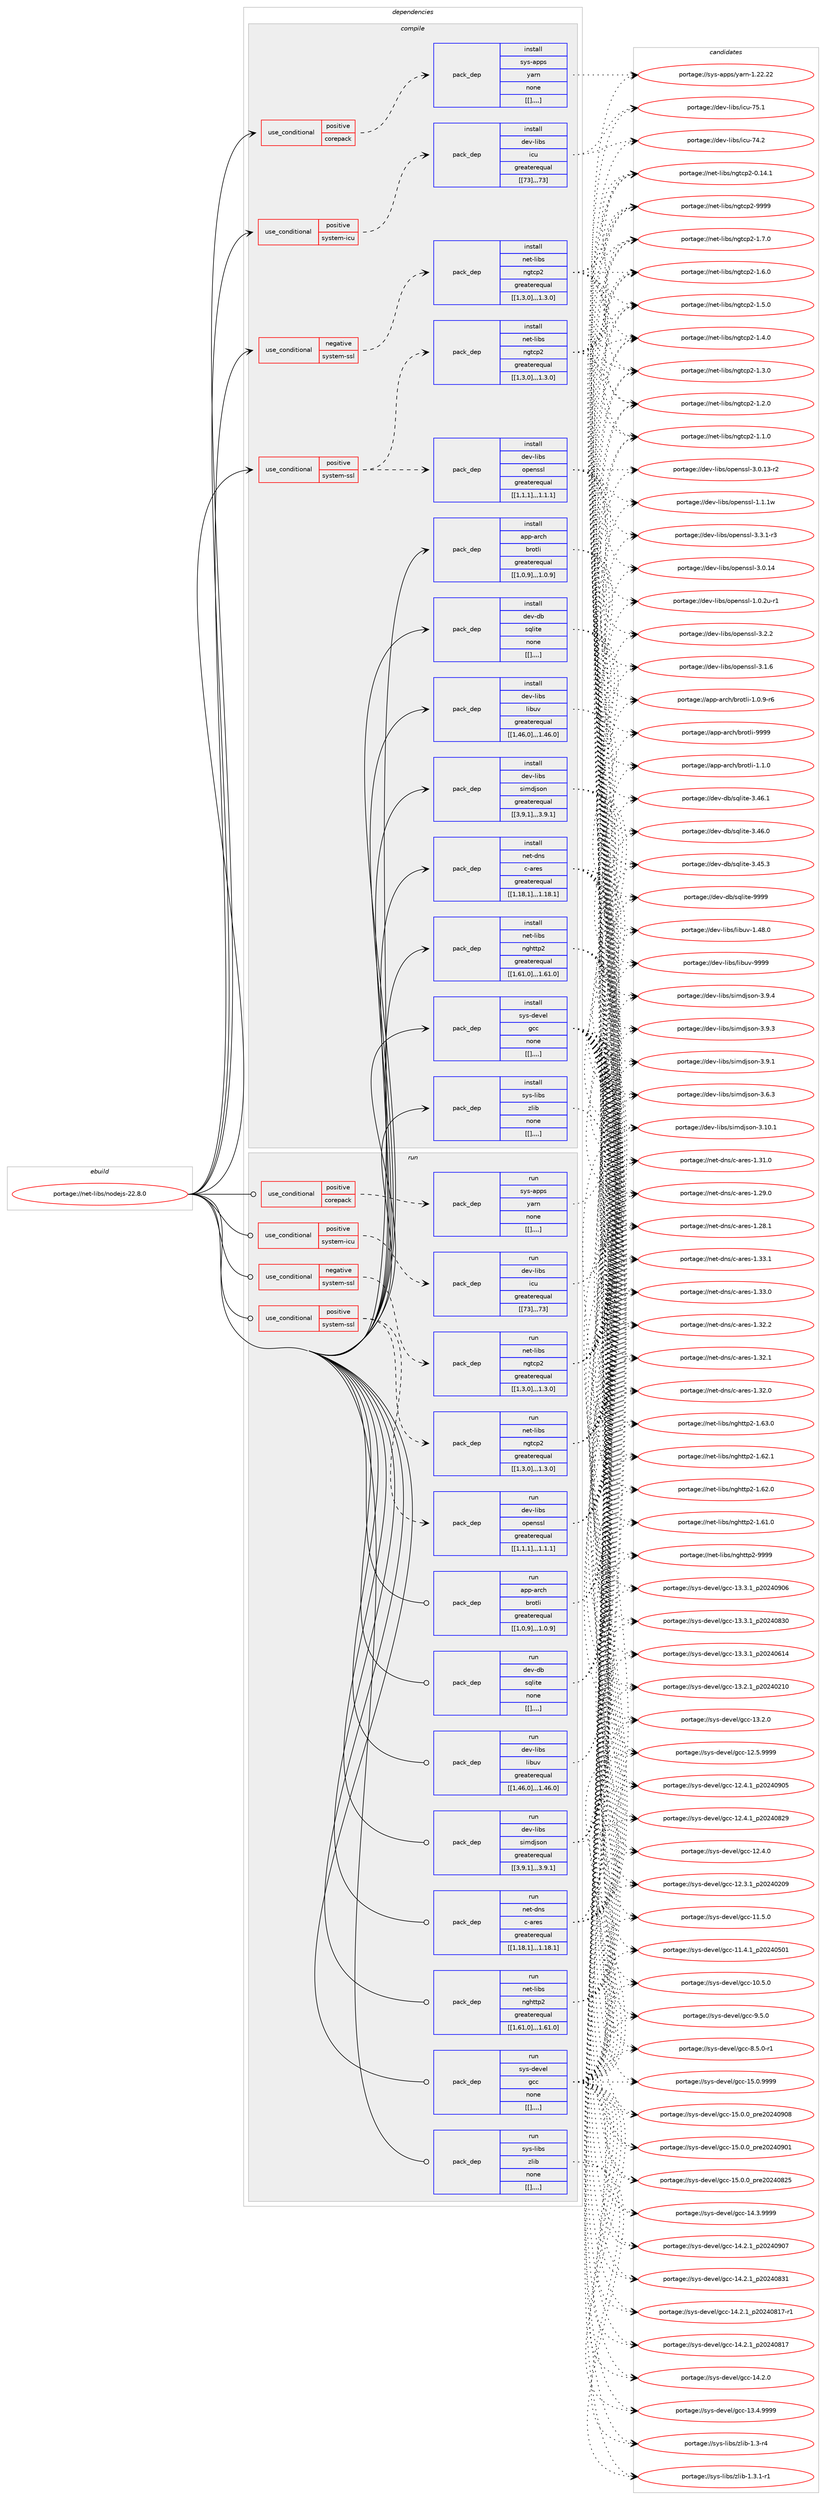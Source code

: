digraph prolog {

# *************
# Graph options
# *************

newrank=true;
concentrate=true;
compound=true;
graph [rankdir=LR,fontname=Helvetica,fontsize=10,ranksep=1.5];#, ranksep=2.5, nodesep=0.2];
edge  [arrowhead=vee];
node  [fontname=Helvetica,fontsize=10];

# **********
# The ebuild
# **********

subgraph cluster_leftcol {
color=gray;
label=<<i>ebuild</i>>;
id [label="portage://net-libs/nodejs-22.8.0", color=red, width=4, href="../net-libs/nodejs-22.8.0.svg"];
}

# ****************
# The dependencies
# ****************

subgraph cluster_midcol {
color=gray;
label=<<i>dependencies</i>>;
subgraph cluster_compile {
fillcolor="#eeeeee";
style=filled;
label=<<i>compile</i>>;
subgraph cond99153 {
dependency380150 [label=<<TABLE BORDER="0" CELLBORDER="1" CELLSPACING="0" CELLPADDING="4"><TR><TD ROWSPAN="3" CELLPADDING="10">use_conditional</TD></TR><TR><TD>negative</TD></TR><TR><TD>system-ssl</TD></TR></TABLE>>, shape=none, color=red];
subgraph pack278178 {
dependency380151 [label=<<TABLE BORDER="0" CELLBORDER="1" CELLSPACING="0" CELLPADDING="4" WIDTH="220"><TR><TD ROWSPAN="6" CELLPADDING="30">pack_dep</TD></TR><TR><TD WIDTH="110">install</TD></TR><TR><TD>net-libs</TD></TR><TR><TD>ngtcp2</TD></TR><TR><TD>greaterequal</TD></TR><TR><TD>[[1,3,0],,,1.3.0]</TD></TR></TABLE>>, shape=none, color=blue];
}
dependency380150:e -> dependency380151:w [weight=20,style="dashed",arrowhead="vee"];
}
id:e -> dependency380150:w [weight=20,style="solid",arrowhead="vee"];
subgraph cond99154 {
dependency380152 [label=<<TABLE BORDER="0" CELLBORDER="1" CELLSPACING="0" CELLPADDING="4"><TR><TD ROWSPAN="3" CELLPADDING="10">use_conditional</TD></TR><TR><TD>positive</TD></TR><TR><TD>corepack</TD></TR></TABLE>>, shape=none, color=red];
subgraph pack278179 {
dependency380153 [label=<<TABLE BORDER="0" CELLBORDER="1" CELLSPACING="0" CELLPADDING="4" WIDTH="220"><TR><TD ROWSPAN="6" CELLPADDING="30">pack_dep</TD></TR><TR><TD WIDTH="110">install</TD></TR><TR><TD>sys-apps</TD></TR><TR><TD>yarn</TD></TR><TR><TD>none</TD></TR><TR><TD>[[],,,,]</TD></TR></TABLE>>, shape=none, color=blue];
}
dependency380152:e -> dependency380153:w [weight=20,style="dashed",arrowhead="vee"];
}
id:e -> dependency380152:w [weight=20,style="solid",arrowhead="vee"];
subgraph cond99155 {
dependency380154 [label=<<TABLE BORDER="0" CELLBORDER="1" CELLSPACING="0" CELLPADDING="4"><TR><TD ROWSPAN="3" CELLPADDING="10">use_conditional</TD></TR><TR><TD>positive</TD></TR><TR><TD>system-icu</TD></TR></TABLE>>, shape=none, color=red];
subgraph pack278180 {
dependency380155 [label=<<TABLE BORDER="0" CELLBORDER="1" CELLSPACING="0" CELLPADDING="4" WIDTH="220"><TR><TD ROWSPAN="6" CELLPADDING="30">pack_dep</TD></TR><TR><TD WIDTH="110">install</TD></TR><TR><TD>dev-libs</TD></TR><TR><TD>icu</TD></TR><TR><TD>greaterequal</TD></TR><TR><TD>[[73],,,73]</TD></TR></TABLE>>, shape=none, color=blue];
}
dependency380154:e -> dependency380155:w [weight=20,style="dashed",arrowhead="vee"];
}
id:e -> dependency380154:w [weight=20,style="solid",arrowhead="vee"];
subgraph cond99156 {
dependency380156 [label=<<TABLE BORDER="0" CELLBORDER="1" CELLSPACING="0" CELLPADDING="4"><TR><TD ROWSPAN="3" CELLPADDING="10">use_conditional</TD></TR><TR><TD>positive</TD></TR><TR><TD>system-ssl</TD></TR></TABLE>>, shape=none, color=red];
subgraph pack278181 {
dependency380157 [label=<<TABLE BORDER="0" CELLBORDER="1" CELLSPACING="0" CELLPADDING="4" WIDTH="220"><TR><TD ROWSPAN="6" CELLPADDING="30">pack_dep</TD></TR><TR><TD WIDTH="110">install</TD></TR><TR><TD>net-libs</TD></TR><TR><TD>ngtcp2</TD></TR><TR><TD>greaterequal</TD></TR><TR><TD>[[1,3,0],,,1.3.0]</TD></TR></TABLE>>, shape=none, color=blue];
}
dependency380156:e -> dependency380157:w [weight=20,style="dashed",arrowhead="vee"];
subgraph pack278182 {
dependency380158 [label=<<TABLE BORDER="0" CELLBORDER="1" CELLSPACING="0" CELLPADDING="4" WIDTH="220"><TR><TD ROWSPAN="6" CELLPADDING="30">pack_dep</TD></TR><TR><TD WIDTH="110">install</TD></TR><TR><TD>dev-libs</TD></TR><TR><TD>openssl</TD></TR><TR><TD>greaterequal</TD></TR><TR><TD>[[1,1,1],,,1.1.1]</TD></TR></TABLE>>, shape=none, color=blue];
}
dependency380156:e -> dependency380158:w [weight=20,style="dashed",arrowhead="vee"];
}
id:e -> dependency380156:w [weight=20,style="solid",arrowhead="vee"];
subgraph pack278183 {
dependency380159 [label=<<TABLE BORDER="0" CELLBORDER="1" CELLSPACING="0" CELLPADDING="4" WIDTH="220"><TR><TD ROWSPAN="6" CELLPADDING="30">pack_dep</TD></TR><TR><TD WIDTH="110">install</TD></TR><TR><TD>app-arch</TD></TR><TR><TD>brotli</TD></TR><TR><TD>greaterequal</TD></TR><TR><TD>[[1,0,9],,,1.0.9]</TD></TR></TABLE>>, shape=none, color=blue];
}
id:e -> dependency380159:w [weight=20,style="solid",arrowhead="vee"];
subgraph pack278184 {
dependency380160 [label=<<TABLE BORDER="0" CELLBORDER="1" CELLSPACING="0" CELLPADDING="4" WIDTH="220"><TR><TD ROWSPAN="6" CELLPADDING="30">pack_dep</TD></TR><TR><TD WIDTH="110">install</TD></TR><TR><TD>dev-db</TD></TR><TR><TD>sqlite</TD></TR><TR><TD>none</TD></TR><TR><TD>[[],,,,]</TD></TR></TABLE>>, shape=none, color=blue];
}
id:e -> dependency380160:w [weight=20,style="solid",arrowhead="vee"];
subgraph pack278185 {
dependency380161 [label=<<TABLE BORDER="0" CELLBORDER="1" CELLSPACING="0" CELLPADDING="4" WIDTH="220"><TR><TD ROWSPAN="6" CELLPADDING="30">pack_dep</TD></TR><TR><TD WIDTH="110">install</TD></TR><TR><TD>dev-libs</TD></TR><TR><TD>libuv</TD></TR><TR><TD>greaterequal</TD></TR><TR><TD>[[1,46,0],,,1.46.0]</TD></TR></TABLE>>, shape=none, color=blue];
}
id:e -> dependency380161:w [weight=20,style="solid",arrowhead="vee"];
subgraph pack278186 {
dependency380162 [label=<<TABLE BORDER="0" CELLBORDER="1" CELLSPACING="0" CELLPADDING="4" WIDTH="220"><TR><TD ROWSPAN="6" CELLPADDING="30">pack_dep</TD></TR><TR><TD WIDTH="110">install</TD></TR><TR><TD>dev-libs</TD></TR><TR><TD>simdjson</TD></TR><TR><TD>greaterequal</TD></TR><TR><TD>[[3,9,1],,,3.9.1]</TD></TR></TABLE>>, shape=none, color=blue];
}
id:e -> dependency380162:w [weight=20,style="solid",arrowhead="vee"];
subgraph pack278187 {
dependency380163 [label=<<TABLE BORDER="0" CELLBORDER="1" CELLSPACING="0" CELLPADDING="4" WIDTH="220"><TR><TD ROWSPAN="6" CELLPADDING="30">pack_dep</TD></TR><TR><TD WIDTH="110">install</TD></TR><TR><TD>net-dns</TD></TR><TR><TD>c-ares</TD></TR><TR><TD>greaterequal</TD></TR><TR><TD>[[1,18,1],,,1.18.1]</TD></TR></TABLE>>, shape=none, color=blue];
}
id:e -> dependency380163:w [weight=20,style="solid",arrowhead="vee"];
subgraph pack278188 {
dependency380164 [label=<<TABLE BORDER="0" CELLBORDER="1" CELLSPACING="0" CELLPADDING="4" WIDTH="220"><TR><TD ROWSPAN="6" CELLPADDING="30">pack_dep</TD></TR><TR><TD WIDTH="110">install</TD></TR><TR><TD>net-libs</TD></TR><TR><TD>nghttp2</TD></TR><TR><TD>greaterequal</TD></TR><TR><TD>[[1,61,0],,,1.61.0]</TD></TR></TABLE>>, shape=none, color=blue];
}
id:e -> dependency380164:w [weight=20,style="solid",arrowhead="vee"];
subgraph pack278189 {
dependency380165 [label=<<TABLE BORDER="0" CELLBORDER="1" CELLSPACING="0" CELLPADDING="4" WIDTH="220"><TR><TD ROWSPAN="6" CELLPADDING="30">pack_dep</TD></TR><TR><TD WIDTH="110">install</TD></TR><TR><TD>sys-devel</TD></TR><TR><TD>gcc</TD></TR><TR><TD>none</TD></TR><TR><TD>[[],,,,]</TD></TR></TABLE>>, shape=none, color=blue];
}
id:e -> dependency380165:w [weight=20,style="solid",arrowhead="vee"];
subgraph pack278190 {
dependency380166 [label=<<TABLE BORDER="0" CELLBORDER="1" CELLSPACING="0" CELLPADDING="4" WIDTH="220"><TR><TD ROWSPAN="6" CELLPADDING="30">pack_dep</TD></TR><TR><TD WIDTH="110">install</TD></TR><TR><TD>sys-libs</TD></TR><TR><TD>zlib</TD></TR><TR><TD>none</TD></TR><TR><TD>[[],,,,]</TD></TR></TABLE>>, shape=none, color=blue];
}
id:e -> dependency380166:w [weight=20,style="solid",arrowhead="vee"];
}
subgraph cluster_compileandrun {
fillcolor="#eeeeee";
style=filled;
label=<<i>compile and run</i>>;
}
subgraph cluster_run {
fillcolor="#eeeeee";
style=filled;
label=<<i>run</i>>;
subgraph cond99157 {
dependency380167 [label=<<TABLE BORDER="0" CELLBORDER="1" CELLSPACING="0" CELLPADDING="4"><TR><TD ROWSPAN="3" CELLPADDING="10">use_conditional</TD></TR><TR><TD>negative</TD></TR><TR><TD>system-ssl</TD></TR></TABLE>>, shape=none, color=red];
subgraph pack278191 {
dependency380168 [label=<<TABLE BORDER="0" CELLBORDER="1" CELLSPACING="0" CELLPADDING="4" WIDTH="220"><TR><TD ROWSPAN="6" CELLPADDING="30">pack_dep</TD></TR><TR><TD WIDTH="110">run</TD></TR><TR><TD>net-libs</TD></TR><TR><TD>ngtcp2</TD></TR><TR><TD>greaterequal</TD></TR><TR><TD>[[1,3,0],,,1.3.0]</TD></TR></TABLE>>, shape=none, color=blue];
}
dependency380167:e -> dependency380168:w [weight=20,style="dashed",arrowhead="vee"];
}
id:e -> dependency380167:w [weight=20,style="solid",arrowhead="odot"];
subgraph cond99158 {
dependency380169 [label=<<TABLE BORDER="0" CELLBORDER="1" CELLSPACING="0" CELLPADDING="4"><TR><TD ROWSPAN="3" CELLPADDING="10">use_conditional</TD></TR><TR><TD>positive</TD></TR><TR><TD>corepack</TD></TR></TABLE>>, shape=none, color=red];
subgraph pack278192 {
dependency380170 [label=<<TABLE BORDER="0" CELLBORDER="1" CELLSPACING="0" CELLPADDING="4" WIDTH="220"><TR><TD ROWSPAN="6" CELLPADDING="30">pack_dep</TD></TR><TR><TD WIDTH="110">run</TD></TR><TR><TD>sys-apps</TD></TR><TR><TD>yarn</TD></TR><TR><TD>none</TD></TR><TR><TD>[[],,,,]</TD></TR></TABLE>>, shape=none, color=blue];
}
dependency380169:e -> dependency380170:w [weight=20,style="dashed",arrowhead="vee"];
}
id:e -> dependency380169:w [weight=20,style="solid",arrowhead="odot"];
subgraph cond99159 {
dependency380171 [label=<<TABLE BORDER="0" CELLBORDER="1" CELLSPACING="0" CELLPADDING="4"><TR><TD ROWSPAN="3" CELLPADDING="10">use_conditional</TD></TR><TR><TD>positive</TD></TR><TR><TD>system-icu</TD></TR></TABLE>>, shape=none, color=red];
subgraph pack278193 {
dependency380172 [label=<<TABLE BORDER="0" CELLBORDER="1" CELLSPACING="0" CELLPADDING="4" WIDTH="220"><TR><TD ROWSPAN="6" CELLPADDING="30">pack_dep</TD></TR><TR><TD WIDTH="110">run</TD></TR><TR><TD>dev-libs</TD></TR><TR><TD>icu</TD></TR><TR><TD>greaterequal</TD></TR><TR><TD>[[73],,,73]</TD></TR></TABLE>>, shape=none, color=blue];
}
dependency380171:e -> dependency380172:w [weight=20,style="dashed",arrowhead="vee"];
}
id:e -> dependency380171:w [weight=20,style="solid",arrowhead="odot"];
subgraph cond99160 {
dependency380173 [label=<<TABLE BORDER="0" CELLBORDER="1" CELLSPACING="0" CELLPADDING="4"><TR><TD ROWSPAN="3" CELLPADDING="10">use_conditional</TD></TR><TR><TD>positive</TD></TR><TR><TD>system-ssl</TD></TR></TABLE>>, shape=none, color=red];
subgraph pack278194 {
dependency380174 [label=<<TABLE BORDER="0" CELLBORDER="1" CELLSPACING="0" CELLPADDING="4" WIDTH="220"><TR><TD ROWSPAN="6" CELLPADDING="30">pack_dep</TD></TR><TR><TD WIDTH="110">run</TD></TR><TR><TD>net-libs</TD></TR><TR><TD>ngtcp2</TD></TR><TR><TD>greaterequal</TD></TR><TR><TD>[[1,3,0],,,1.3.0]</TD></TR></TABLE>>, shape=none, color=blue];
}
dependency380173:e -> dependency380174:w [weight=20,style="dashed",arrowhead="vee"];
subgraph pack278195 {
dependency380175 [label=<<TABLE BORDER="0" CELLBORDER="1" CELLSPACING="0" CELLPADDING="4" WIDTH="220"><TR><TD ROWSPAN="6" CELLPADDING="30">pack_dep</TD></TR><TR><TD WIDTH="110">run</TD></TR><TR><TD>dev-libs</TD></TR><TR><TD>openssl</TD></TR><TR><TD>greaterequal</TD></TR><TR><TD>[[1,1,1],,,1.1.1]</TD></TR></TABLE>>, shape=none, color=blue];
}
dependency380173:e -> dependency380175:w [weight=20,style="dashed",arrowhead="vee"];
}
id:e -> dependency380173:w [weight=20,style="solid",arrowhead="odot"];
subgraph pack278196 {
dependency380176 [label=<<TABLE BORDER="0" CELLBORDER="1" CELLSPACING="0" CELLPADDING="4" WIDTH="220"><TR><TD ROWSPAN="6" CELLPADDING="30">pack_dep</TD></TR><TR><TD WIDTH="110">run</TD></TR><TR><TD>app-arch</TD></TR><TR><TD>brotli</TD></TR><TR><TD>greaterequal</TD></TR><TR><TD>[[1,0,9],,,1.0.9]</TD></TR></TABLE>>, shape=none, color=blue];
}
id:e -> dependency380176:w [weight=20,style="solid",arrowhead="odot"];
subgraph pack278197 {
dependency380177 [label=<<TABLE BORDER="0" CELLBORDER="1" CELLSPACING="0" CELLPADDING="4" WIDTH="220"><TR><TD ROWSPAN="6" CELLPADDING="30">pack_dep</TD></TR><TR><TD WIDTH="110">run</TD></TR><TR><TD>dev-db</TD></TR><TR><TD>sqlite</TD></TR><TR><TD>none</TD></TR><TR><TD>[[],,,,]</TD></TR></TABLE>>, shape=none, color=blue];
}
id:e -> dependency380177:w [weight=20,style="solid",arrowhead="odot"];
subgraph pack278198 {
dependency380178 [label=<<TABLE BORDER="0" CELLBORDER="1" CELLSPACING="0" CELLPADDING="4" WIDTH="220"><TR><TD ROWSPAN="6" CELLPADDING="30">pack_dep</TD></TR><TR><TD WIDTH="110">run</TD></TR><TR><TD>dev-libs</TD></TR><TR><TD>libuv</TD></TR><TR><TD>greaterequal</TD></TR><TR><TD>[[1,46,0],,,1.46.0]</TD></TR></TABLE>>, shape=none, color=blue];
}
id:e -> dependency380178:w [weight=20,style="solid",arrowhead="odot"];
subgraph pack278199 {
dependency380179 [label=<<TABLE BORDER="0" CELLBORDER="1" CELLSPACING="0" CELLPADDING="4" WIDTH="220"><TR><TD ROWSPAN="6" CELLPADDING="30">pack_dep</TD></TR><TR><TD WIDTH="110">run</TD></TR><TR><TD>dev-libs</TD></TR><TR><TD>simdjson</TD></TR><TR><TD>greaterequal</TD></TR><TR><TD>[[3,9,1],,,3.9.1]</TD></TR></TABLE>>, shape=none, color=blue];
}
id:e -> dependency380179:w [weight=20,style="solid",arrowhead="odot"];
subgraph pack278200 {
dependency380180 [label=<<TABLE BORDER="0" CELLBORDER="1" CELLSPACING="0" CELLPADDING="4" WIDTH="220"><TR><TD ROWSPAN="6" CELLPADDING="30">pack_dep</TD></TR><TR><TD WIDTH="110">run</TD></TR><TR><TD>net-dns</TD></TR><TR><TD>c-ares</TD></TR><TR><TD>greaterequal</TD></TR><TR><TD>[[1,18,1],,,1.18.1]</TD></TR></TABLE>>, shape=none, color=blue];
}
id:e -> dependency380180:w [weight=20,style="solid",arrowhead="odot"];
subgraph pack278201 {
dependency380181 [label=<<TABLE BORDER="0" CELLBORDER="1" CELLSPACING="0" CELLPADDING="4" WIDTH="220"><TR><TD ROWSPAN="6" CELLPADDING="30">pack_dep</TD></TR><TR><TD WIDTH="110">run</TD></TR><TR><TD>net-libs</TD></TR><TR><TD>nghttp2</TD></TR><TR><TD>greaterequal</TD></TR><TR><TD>[[1,61,0],,,1.61.0]</TD></TR></TABLE>>, shape=none, color=blue];
}
id:e -> dependency380181:w [weight=20,style="solid",arrowhead="odot"];
subgraph pack278202 {
dependency380182 [label=<<TABLE BORDER="0" CELLBORDER="1" CELLSPACING="0" CELLPADDING="4" WIDTH="220"><TR><TD ROWSPAN="6" CELLPADDING="30">pack_dep</TD></TR><TR><TD WIDTH="110">run</TD></TR><TR><TD>sys-devel</TD></TR><TR><TD>gcc</TD></TR><TR><TD>none</TD></TR><TR><TD>[[],,,,]</TD></TR></TABLE>>, shape=none, color=blue];
}
id:e -> dependency380182:w [weight=20,style="solid",arrowhead="odot"];
subgraph pack278203 {
dependency380183 [label=<<TABLE BORDER="0" CELLBORDER="1" CELLSPACING="0" CELLPADDING="4" WIDTH="220"><TR><TD ROWSPAN="6" CELLPADDING="30">pack_dep</TD></TR><TR><TD WIDTH="110">run</TD></TR><TR><TD>sys-libs</TD></TR><TR><TD>zlib</TD></TR><TR><TD>none</TD></TR><TR><TD>[[],,,,]</TD></TR></TABLE>>, shape=none, color=blue];
}
id:e -> dependency380183:w [weight=20,style="solid",arrowhead="odot"];
}
}

# **************
# The candidates
# **************

subgraph cluster_choices {
rank=same;
color=gray;
label=<<i>candidates</i>>;

subgraph choice278178 {
color=black;
nodesep=1;
choice11010111645108105981154711010311699112504557575757 [label="portage://net-libs/ngtcp2-9999", color=red, width=4,href="../net-libs/ngtcp2-9999.svg"];
choice1101011164510810598115471101031169911250454946554648 [label="portage://net-libs/ngtcp2-1.7.0", color=red, width=4,href="../net-libs/ngtcp2-1.7.0.svg"];
choice1101011164510810598115471101031169911250454946544648 [label="portage://net-libs/ngtcp2-1.6.0", color=red, width=4,href="../net-libs/ngtcp2-1.6.0.svg"];
choice1101011164510810598115471101031169911250454946534648 [label="portage://net-libs/ngtcp2-1.5.0", color=red, width=4,href="../net-libs/ngtcp2-1.5.0.svg"];
choice1101011164510810598115471101031169911250454946524648 [label="portage://net-libs/ngtcp2-1.4.0", color=red, width=4,href="../net-libs/ngtcp2-1.4.0.svg"];
choice1101011164510810598115471101031169911250454946514648 [label="portage://net-libs/ngtcp2-1.3.0", color=red, width=4,href="../net-libs/ngtcp2-1.3.0.svg"];
choice1101011164510810598115471101031169911250454946504648 [label="portage://net-libs/ngtcp2-1.2.0", color=red, width=4,href="../net-libs/ngtcp2-1.2.0.svg"];
choice1101011164510810598115471101031169911250454946494648 [label="portage://net-libs/ngtcp2-1.1.0", color=red, width=4,href="../net-libs/ngtcp2-1.1.0.svg"];
choice110101116451081059811547110103116991125045484649524649 [label="portage://net-libs/ngtcp2-0.14.1", color=red, width=4,href="../net-libs/ngtcp2-0.14.1.svg"];
dependency380151:e -> choice11010111645108105981154711010311699112504557575757:w [style=dotted,weight="100"];
dependency380151:e -> choice1101011164510810598115471101031169911250454946554648:w [style=dotted,weight="100"];
dependency380151:e -> choice1101011164510810598115471101031169911250454946544648:w [style=dotted,weight="100"];
dependency380151:e -> choice1101011164510810598115471101031169911250454946534648:w [style=dotted,weight="100"];
dependency380151:e -> choice1101011164510810598115471101031169911250454946524648:w [style=dotted,weight="100"];
dependency380151:e -> choice1101011164510810598115471101031169911250454946514648:w [style=dotted,weight="100"];
dependency380151:e -> choice1101011164510810598115471101031169911250454946504648:w [style=dotted,weight="100"];
dependency380151:e -> choice1101011164510810598115471101031169911250454946494648:w [style=dotted,weight="100"];
dependency380151:e -> choice110101116451081059811547110103116991125045484649524649:w [style=dotted,weight="100"];
}
subgraph choice278179 {
color=black;
nodesep=1;
choice115121115459711211211547121971141104549465050465050 [label="portage://sys-apps/yarn-1.22.22", color=red, width=4,href="../sys-apps/yarn-1.22.22.svg"];
dependency380153:e -> choice115121115459711211211547121971141104549465050465050:w [style=dotted,weight="100"];
}
subgraph choice278180 {
color=black;
nodesep=1;
choice100101118451081059811547105991174555534649 [label="portage://dev-libs/icu-75.1", color=red, width=4,href="../dev-libs/icu-75.1.svg"];
choice100101118451081059811547105991174555524650 [label="portage://dev-libs/icu-74.2", color=red, width=4,href="../dev-libs/icu-74.2.svg"];
dependency380155:e -> choice100101118451081059811547105991174555534649:w [style=dotted,weight="100"];
dependency380155:e -> choice100101118451081059811547105991174555524650:w [style=dotted,weight="100"];
}
subgraph choice278181 {
color=black;
nodesep=1;
choice11010111645108105981154711010311699112504557575757 [label="portage://net-libs/ngtcp2-9999", color=red, width=4,href="../net-libs/ngtcp2-9999.svg"];
choice1101011164510810598115471101031169911250454946554648 [label="portage://net-libs/ngtcp2-1.7.0", color=red, width=4,href="../net-libs/ngtcp2-1.7.0.svg"];
choice1101011164510810598115471101031169911250454946544648 [label="portage://net-libs/ngtcp2-1.6.0", color=red, width=4,href="../net-libs/ngtcp2-1.6.0.svg"];
choice1101011164510810598115471101031169911250454946534648 [label="portage://net-libs/ngtcp2-1.5.0", color=red, width=4,href="../net-libs/ngtcp2-1.5.0.svg"];
choice1101011164510810598115471101031169911250454946524648 [label="portage://net-libs/ngtcp2-1.4.0", color=red, width=4,href="../net-libs/ngtcp2-1.4.0.svg"];
choice1101011164510810598115471101031169911250454946514648 [label="portage://net-libs/ngtcp2-1.3.0", color=red, width=4,href="../net-libs/ngtcp2-1.3.0.svg"];
choice1101011164510810598115471101031169911250454946504648 [label="portage://net-libs/ngtcp2-1.2.0", color=red, width=4,href="../net-libs/ngtcp2-1.2.0.svg"];
choice1101011164510810598115471101031169911250454946494648 [label="portage://net-libs/ngtcp2-1.1.0", color=red, width=4,href="../net-libs/ngtcp2-1.1.0.svg"];
choice110101116451081059811547110103116991125045484649524649 [label="portage://net-libs/ngtcp2-0.14.1", color=red, width=4,href="../net-libs/ngtcp2-0.14.1.svg"];
dependency380157:e -> choice11010111645108105981154711010311699112504557575757:w [style=dotted,weight="100"];
dependency380157:e -> choice1101011164510810598115471101031169911250454946554648:w [style=dotted,weight="100"];
dependency380157:e -> choice1101011164510810598115471101031169911250454946544648:w [style=dotted,weight="100"];
dependency380157:e -> choice1101011164510810598115471101031169911250454946534648:w [style=dotted,weight="100"];
dependency380157:e -> choice1101011164510810598115471101031169911250454946524648:w [style=dotted,weight="100"];
dependency380157:e -> choice1101011164510810598115471101031169911250454946514648:w [style=dotted,weight="100"];
dependency380157:e -> choice1101011164510810598115471101031169911250454946504648:w [style=dotted,weight="100"];
dependency380157:e -> choice1101011164510810598115471101031169911250454946494648:w [style=dotted,weight="100"];
dependency380157:e -> choice110101116451081059811547110103116991125045484649524649:w [style=dotted,weight="100"];
}
subgraph choice278182 {
color=black;
nodesep=1;
choice1001011184510810598115471111121011101151151084551465146494511451 [label="portage://dev-libs/openssl-3.3.1-r3", color=red, width=4,href="../dev-libs/openssl-3.3.1-r3.svg"];
choice100101118451081059811547111112101110115115108455146504650 [label="portage://dev-libs/openssl-3.2.2", color=red, width=4,href="../dev-libs/openssl-3.2.2.svg"];
choice100101118451081059811547111112101110115115108455146494654 [label="portage://dev-libs/openssl-3.1.6", color=red, width=4,href="../dev-libs/openssl-3.1.6.svg"];
choice10010111845108105981154711111210111011511510845514648464952 [label="portage://dev-libs/openssl-3.0.14", color=red, width=4,href="../dev-libs/openssl-3.0.14.svg"];
choice100101118451081059811547111112101110115115108455146484649514511450 [label="portage://dev-libs/openssl-3.0.13-r2", color=red, width=4,href="../dev-libs/openssl-3.0.13-r2.svg"];
choice100101118451081059811547111112101110115115108454946494649119 [label="portage://dev-libs/openssl-1.1.1w", color=red, width=4,href="../dev-libs/openssl-1.1.1w.svg"];
choice1001011184510810598115471111121011101151151084549464846501174511449 [label="portage://dev-libs/openssl-1.0.2u-r1", color=red, width=4,href="../dev-libs/openssl-1.0.2u-r1.svg"];
dependency380158:e -> choice1001011184510810598115471111121011101151151084551465146494511451:w [style=dotted,weight="100"];
dependency380158:e -> choice100101118451081059811547111112101110115115108455146504650:w [style=dotted,weight="100"];
dependency380158:e -> choice100101118451081059811547111112101110115115108455146494654:w [style=dotted,weight="100"];
dependency380158:e -> choice10010111845108105981154711111210111011511510845514648464952:w [style=dotted,weight="100"];
dependency380158:e -> choice100101118451081059811547111112101110115115108455146484649514511450:w [style=dotted,weight="100"];
dependency380158:e -> choice100101118451081059811547111112101110115115108454946494649119:w [style=dotted,weight="100"];
dependency380158:e -> choice1001011184510810598115471111121011101151151084549464846501174511449:w [style=dotted,weight="100"];
}
subgraph choice278183 {
color=black;
nodesep=1;
choice9711211245971149910447981141111161081054557575757 [label="portage://app-arch/brotli-9999", color=red, width=4,href="../app-arch/brotli-9999.svg"];
choice971121124597114991044798114111116108105454946494648 [label="portage://app-arch/brotli-1.1.0", color=red, width=4,href="../app-arch/brotli-1.1.0.svg"];
choice9711211245971149910447981141111161081054549464846574511454 [label="portage://app-arch/brotli-1.0.9-r6", color=red, width=4,href="../app-arch/brotli-1.0.9-r6.svg"];
dependency380159:e -> choice9711211245971149910447981141111161081054557575757:w [style=dotted,weight="100"];
dependency380159:e -> choice971121124597114991044798114111116108105454946494648:w [style=dotted,weight="100"];
dependency380159:e -> choice9711211245971149910447981141111161081054549464846574511454:w [style=dotted,weight="100"];
}
subgraph choice278184 {
color=black;
nodesep=1;
choice1001011184510098471151131081051161014557575757 [label="portage://dev-db/sqlite-9999", color=red, width=4,href="../dev-db/sqlite-9999.svg"];
choice10010111845100984711511310810511610145514652544649 [label="portage://dev-db/sqlite-3.46.1", color=red, width=4,href="../dev-db/sqlite-3.46.1.svg"];
choice10010111845100984711511310810511610145514652544648 [label="portage://dev-db/sqlite-3.46.0", color=red, width=4,href="../dev-db/sqlite-3.46.0.svg"];
choice10010111845100984711511310810511610145514652534651 [label="portage://dev-db/sqlite-3.45.3", color=red, width=4,href="../dev-db/sqlite-3.45.3.svg"];
dependency380160:e -> choice1001011184510098471151131081051161014557575757:w [style=dotted,weight="100"];
dependency380160:e -> choice10010111845100984711511310810511610145514652544649:w [style=dotted,weight="100"];
dependency380160:e -> choice10010111845100984711511310810511610145514652544648:w [style=dotted,weight="100"];
dependency380160:e -> choice10010111845100984711511310810511610145514652534651:w [style=dotted,weight="100"];
}
subgraph choice278185 {
color=black;
nodesep=1;
choice100101118451081059811547108105981171184557575757 [label="portage://dev-libs/libuv-9999", color=red, width=4,href="../dev-libs/libuv-9999.svg"];
choice1001011184510810598115471081059811711845494652564648 [label="portage://dev-libs/libuv-1.48.0", color=red, width=4,href="../dev-libs/libuv-1.48.0.svg"];
dependency380161:e -> choice100101118451081059811547108105981171184557575757:w [style=dotted,weight="100"];
dependency380161:e -> choice1001011184510810598115471081059811711845494652564648:w [style=dotted,weight="100"];
}
subgraph choice278186 {
color=black;
nodesep=1;
choice10010111845108105981154711510510910010611511111045514649484649 [label="portage://dev-libs/simdjson-3.10.1", color=red, width=4,href="../dev-libs/simdjson-3.10.1.svg"];
choice100101118451081059811547115105109100106115111110455146574652 [label="portage://dev-libs/simdjson-3.9.4", color=red, width=4,href="../dev-libs/simdjson-3.9.4.svg"];
choice100101118451081059811547115105109100106115111110455146574651 [label="portage://dev-libs/simdjson-3.9.3", color=red, width=4,href="../dev-libs/simdjson-3.9.3.svg"];
choice100101118451081059811547115105109100106115111110455146574649 [label="portage://dev-libs/simdjson-3.9.1", color=red, width=4,href="../dev-libs/simdjson-3.9.1.svg"];
choice100101118451081059811547115105109100106115111110455146544651 [label="portage://dev-libs/simdjson-3.6.3", color=red, width=4,href="../dev-libs/simdjson-3.6.3.svg"];
dependency380162:e -> choice10010111845108105981154711510510910010611511111045514649484649:w [style=dotted,weight="100"];
dependency380162:e -> choice100101118451081059811547115105109100106115111110455146574652:w [style=dotted,weight="100"];
dependency380162:e -> choice100101118451081059811547115105109100106115111110455146574651:w [style=dotted,weight="100"];
dependency380162:e -> choice100101118451081059811547115105109100106115111110455146574649:w [style=dotted,weight="100"];
dependency380162:e -> choice100101118451081059811547115105109100106115111110455146544651:w [style=dotted,weight="100"];
}
subgraph choice278187 {
color=black;
nodesep=1;
choice110101116451001101154799459711410111545494651514649 [label="portage://net-dns/c-ares-1.33.1", color=red, width=4,href="../net-dns/c-ares-1.33.1.svg"];
choice110101116451001101154799459711410111545494651514648 [label="portage://net-dns/c-ares-1.33.0", color=red, width=4,href="../net-dns/c-ares-1.33.0.svg"];
choice110101116451001101154799459711410111545494651504650 [label="portage://net-dns/c-ares-1.32.2", color=red, width=4,href="../net-dns/c-ares-1.32.2.svg"];
choice110101116451001101154799459711410111545494651504649 [label="portage://net-dns/c-ares-1.32.1", color=red, width=4,href="../net-dns/c-ares-1.32.1.svg"];
choice110101116451001101154799459711410111545494651504648 [label="portage://net-dns/c-ares-1.32.0", color=red, width=4,href="../net-dns/c-ares-1.32.0.svg"];
choice110101116451001101154799459711410111545494651494648 [label="portage://net-dns/c-ares-1.31.0", color=red, width=4,href="../net-dns/c-ares-1.31.0.svg"];
choice110101116451001101154799459711410111545494650574648 [label="portage://net-dns/c-ares-1.29.0", color=red, width=4,href="../net-dns/c-ares-1.29.0.svg"];
choice110101116451001101154799459711410111545494650564649 [label="portage://net-dns/c-ares-1.28.1", color=red, width=4,href="../net-dns/c-ares-1.28.1.svg"];
dependency380163:e -> choice110101116451001101154799459711410111545494651514649:w [style=dotted,weight="100"];
dependency380163:e -> choice110101116451001101154799459711410111545494651514648:w [style=dotted,weight="100"];
dependency380163:e -> choice110101116451001101154799459711410111545494651504650:w [style=dotted,weight="100"];
dependency380163:e -> choice110101116451001101154799459711410111545494651504649:w [style=dotted,weight="100"];
dependency380163:e -> choice110101116451001101154799459711410111545494651504648:w [style=dotted,weight="100"];
dependency380163:e -> choice110101116451001101154799459711410111545494651494648:w [style=dotted,weight="100"];
dependency380163:e -> choice110101116451001101154799459711410111545494650574648:w [style=dotted,weight="100"];
dependency380163:e -> choice110101116451001101154799459711410111545494650564649:w [style=dotted,weight="100"];
}
subgraph choice278188 {
color=black;
nodesep=1;
choice110101116451081059811547110103104116116112504557575757 [label="portage://net-libs/nghttp2-9999", color=red, width=4,href="../net-libs/nghttp2-9999.svg"];
choice1101011164510810598115471101031041161161125045494654514648 [label="portage://net-libs/nghttp2-1.63.0", color=red, width=4,href="../net-libs/nghttp2-1.63.0.svg"];
choice1101011164510810598115471101031041161161125045494654504649 [label="portage://net-libs/nghttp2-1.62.1", color=red, width=4,href="../net-libs/nghttp2-1.62.1.svg"];
choice1101011164510810598115471101031041161161125045494654504648 [label="portage://net-libs/nghttp2-1.62.0", color=red, width=4,href="../net-libs/nghttp2-1.62.0.svg"];
choice1101011164510810598115471101031041161161125045494654494648 [label="portage://net-libs/nghttp2-1.61.0", color=red, width=4,href="../net-libs/nghttp2-1.61.0.svg"];
dependency380164:e -> choice110101116451081059811547110103104116116112504557575757:w [style=dotted,weight="100"];
dependency380164:e -> choice1101011164510810598115471101031041161161125045494654514648:w [style=dotted,weight="100"];
dependency380164:e -> choice1101011164510810598115471101031041161161125045494654504649:w [style=dotted,weight="100"];
dependency380164:e -> choice1101011164510810598115471101031041161161125045494654504648:w [style=dotted,weight="100"];
dependency380164:e -> choice1101011164510810598115471101031041161161125045494654494648:w [style=dotted,weight="100"];
}
subgraph choice278189 {
color=black;
nodesep=1;
choice1151211154510010111810110847103999945495346484657575757 [label="portage://sys-devel/gcc-15.0.9999", color=red, width=4,href="../sys-devel/gcc-15.0.9999.svg"];
choice1151211154510010111810110847103999945495346484648951121141015048505248574856 [label="portage://sys-devel/gcc-15.0.0_pre20240908", color=red, width=4,href="../sys-devel/gcc-15.0.0_pre20240908.svg"];
choice1151211154510010111810110847103999945495346484648951121141015048505248574849 [label="portage://sys-devel/gcc-15.0.0_pre20240901", color=red, width=4,href="../sys-devel/gcc-15.0.0_pre20240901.svg"];
choice1151211154510010111810110847103999945495346484648951121141015048505248565053 [label="portage://sys-devel/gcc-15.0.0_pre20240825", color=red, width=4,href="../sys-devel/gcc-15.0.0_pre20240825.svg"];
choice1151211154510010111810110847103999945495246514657575757 [label="portage://sys-devel/gcc-14.3.9999", color=red, width=4,href="../sys-devel/gcc-14.3.9999.svg"];
choice1151211154510010111810110847103999945495246504649951125048505248574855 [label="portage://sys-devel/gcc-14.2.1_p20240907", color=red, width=4,href="../sys-devel/gcc-14.2.1_p20240907.svg"];
choice1151211154510010111810110847103999945495246504649951125048505248565149 [label="portage://sys-devel/gcc-14.2.1_p20240831", color=red, width=4,href="../sys-devel/gcc-14.2.1_p20240831.svg"];
choice11512111545100101118101108471039999454952465046499511250485052485649554511449 [label="portage://sys-devel/gcc-14.2.1_p20240817-r1", color=red, width=4,href="../sys-devel/gcc-14.2.1_p20240817-r1.svg"];
choice1151211154510010111810110847103999945495246504649951125048505248564955 [label="portage://sys-devel/gcc-14.2.1_p20240817", color=red, width=4,href="../sys-devel/gcc-14.2.1_p20240817.svg"];
choice1151211154510010111810110847103999945495246504648 [label="portage://sys-devel/gcc-14.2.0", color=red, width=4,href="../sys-devel/gcc-14.2.0.svg"];
choice1151211154510010111810110847103999945495146524657575757 [label="portage://sys-devel/gcc-13.4.9999", color=red, width=4,href="../sys-devel/gcc-13.4.9999.svg"];
choice1151211154510010111810110847103999945495146514649951125048505248574854 [label="portage://sys-devel/gcc-13.3.1_p20240906", color=red, width=4,href="../sys-devel/gcc-13.3.1_p20240906.svg"];
choice1151211154510010111810110847103999945495146514649951125048505248565148 [label="portage://sys-devel/gcc-13.3.1_p20240830", color=red, width=4,href="../sys-devel/gcc-13.3.1_p20240830.svg"];
choice1151211154510010111810110847103999945495146514649951125048505248544952 [label="portage://sys-devel/gcc-13.3.1_p20240614", color=red, width=4,href="../sys-devel/gcc-13.3.1_p20240614.svg"];
choice1151211154510010111810110847103999945495146504649951125048505248504948 [label="portage://sys-devel/gcc-13.2.1_p20240210", color=red, width=4,href="../sys-devel/gcc-13.2.1_p20240210.svg"];
choice1151211154510010111810110847103999945495146504648 [label="portage://sys-devel/gcc-13.2.0", color=red, width=4,href="../sys-devel/gcc-13.2.0.svg"];
choice1151211154510010111810110847103999945495046534657575757 [label="portage://sys-devel/gcc-12.5.9999", color=red, width=4,href="../sys-devel/gcc-12.5.9999.svg"];
choice1151211154510010111810110847103999945495046524649951125048505248574853 [label="portage://sys-devel/gcc-12.4.1_p20240905", color=red, width=4,href="../sys-devel/gcc-12.4.1_p20240905.svg"];
choice1151211154510010111810110847103999945495046524649951125048505248565057 [label="portage://sys-devel/gcc-12.4.1_p20240829", color=red, width=4,href="../sys-devel/gcc-12.4.1_p20240829.svg"];
choice1151211154510010111810110847103999945495046524648 [label="portage://sys-devel/gcc-12.4.0", color=red, width=4,href="../sys-devel/gcc-12.4.0.svg"];
choice1151211154510010111810110847103999945495046514649951125048505248504857 [label="portage://sys-devel/gcc-12.3.1_p20240209", color=red, width=4,href="../sys-devel/gcc-12.3.1_p20240209.svg"];
choice1151211154510010111810110847103999945494946534648 [label="portage://sys-devel/gcc-11.5.0", color=red, width=4,href="../sys-devel/gcc-11.5.0.svg"];
choice1151211154510010111810110847103999945494946524649951125048505248534849 [label="portage://sys-devel/gcc-11.4.1_p20240501", color=red, width=4,href="../sys-devel/gcc-11.4.1_p20240501.svg"];
choice1151211154510010111810110847103999945494846534648 [label="portage://sys-devel/gcc-10.5.0", color=red, width=4,href="../sys-devel/gcc-10.5.0.svg"];
choice11512111545100101118101108471039999455746534648 [label="portage://sys-devel/gcc-9.5.0", color=red, width=4,href="../sys-devel/gcc-9.5.0.svg"];
choice115121115451001011181011084710399994556465346484511449 [label="portage://sys-devel/gcc-8.5.0-r1", color=red, width=4,href="../sys-devel/gcc-8.5.0-r1.svg"];
dependency380165:e -> choice1151211154510010111810110847103999945495346484657575757:w [style=dotted,weight="100"];
dependency380165:e -> choice1151211154510010111810110847103999945495346484648951121141015048505248574856:w [style=dotted,weight="100"];
dependency380165:e -> choice1151211154510010111810110847103999945495346484648951121141015048505248574849:w [style=dotted,weight="100"];
dependency380165:e -> choice1151211154510010111810110847103999945495346484648951121141015048505248565053:w [style=dotted,weight="100"];
dependency380165:e -> choice1151211154510010111810110847103999945495246514657575757:w [style=dotted,weight="100"];
dependency380165:e -> choice1151211154510010111810110847103999945495246504649951125048505248574855:w [style=dotted,weight="100"];
dependency380165:e -> choice1151211154510010111810110847103999945495246504649951125048505248565149:w [style=dotted,weight="100"];
dependency380165:e -> choice11512111545100101118101108471039999454952465046499511250485052485649554511449:w [style=dotted,weight="100"];
dependency380165:e -> choice1151211154510010111810110847103999945495246504649951125048505248564955:w [style=dotted,weight="100"];
dependency380165:e -> choice1151211154510010111810110847103999945495246504648:w [style=dotted,weight="100"];
dependency380165:e -> choice1151211154510010111810110847103999945495146524657575757:w [style=dotted,weight="100"];
dependency380165:e -> choice1151211154510010111810110847103999945495146514649951125048505248574854:w [style=dotted,weight="100"];
dependency380165:e -> choice1151211154510010111810110847103999945495146514649951125048505248565148:w [style=dotted,weight="100"];
dependency380165:e -> choice1151211154510010111810110847103999945495146514649951125048505248544952:w [style=dotted,weight="100"];
dependency380165:e -> choice1151211154510010111810110847103999945495146504649951125048505248504948:w [style=dotted,weight="100"];
dependency380165:e -> choice1151211154510010111810110847103999945495146504648:w [style=dotted,weight="100"];
dependency380165:e -> choice1151211154510010111810110847103999945495046534657575757:w [style=dotted,weight="100"];
dependency380165:e -> choice1151211154510010111810110847103999945495046524649951125048505248574853:w [style=dotted,weight="100"];
dependency380165:e -> choice1151211154510010111810110847103999945495046524649951125048505248565057:w [style=dotted,weight="100"];
dependency380165:e -> choice1151211154510010111810110847103999945495046524648:w [style=dotted,weight="100"];
dependency380165:e -> choice1151211154510010111810110847103999945495046514649951125048505248504857:w [style=dotted,weight="100"];
dependency380165:e -> choice1151211154510010111810110847103999945494946534648:w [style=dotted,weight="100"];
dependency380165:e -> choice1151211154510010111810110847103999945494946524649951125048505248534849:w [style=dotted,weight="100"];
dependency380165:e -> choice1151211154510010111810110847103999945494846534648:w [style=dotted,weight="100"];
dependency380165:e -> choice11512111545100101118101108471039999455746534648:w [style=dotted,weight="100"];
dependency380165:e -> choice115121115451001011181011084710399994556465346484511449:w [style=dotted,weight="100"];
}
subgraph choice278190 {
color=black;
nodesep=1;
choice115121115451081059811547122108105984549465146494511449 [label="portage://sys-libs/zlib-1.3.1-r1", color=red, width=4,href="../sys-libs/zlib-1.3.1-r1.svg"];
choice11512111545108105981154712210810598454946514511452 [label="portage://sys-libs/zlib-1.3-r4", color=red, width=4,href="../sys-libs/zlib-1.3-r4.svg"];
dependency380166:e -> choice115121115451081059811547122108105984549465146494511449:w [style=dotted,weight="100"];
dependency380166:e -> choice11512111545108105981154712210810598454946514511452:w [style=dotted,weight="100"];
}
subgraph choice278191 {
color=black;
nodesep=1;
choice11010111645108105981154711010311699112504557575757 [label="portage://net-libs/ngtcp2-9999", color=red, width=4,href="../net-libs/ngtcp2-9999.svg"];
choice1101011164510810598115471101031169911250454946554648 [label="portage://net-libs/ngtcp2-1.7.0", color=red, width=4,href="../net-libs/ngtcp2-1.7.0.svg"];
choice1101011164510810598115471101031169911250454946544648 [label="portage://net-libs/ngtcp2-1.6.0", color=red, width=4,href="../net-libs/ngtcp2-1.6.0.svg"];
choice1101011164510810598115471101031169911250454946534648 [label="portage://net-libs/ngtcp2-1.5.0", color=red, width=4,href="../net-libs/ngtcp2-1.5.0.svg"];
choice1101011164510810598115471101031169911250454946524648 [label="portage://net-libs/ngtcp2-1.4.0", color=red, width=4,href="../net-libs/ngtcp2-1.4.0.svg"];
choice1101011164510810598115471101031169911250454946514648 [label="portage://net-libs/ngtcp2-1.3.0", color=red, width=4,href="../net-libs/ngtcp2-1.3.0.svg"];
choice1101011164510810598115471101031169911250454946504648 [label="portage://net-libs/ngtcp2-1.2.0", color=red, width=4,href="../net-libs/ngtcp2-1.2.0.svg"];
choice1101011164510810598115471101031169911250454946494648 [label="portage://net-libs/ngtcp2-1.1.0", color=red, width=4,href="../net-libs/ngtcp2-1.1.0.svg"];
choice110101116451081059811547110103116991125045484649524649 [label="portage://net-libs/ngtcp2-0.14.1", color=red, width=4,href="../net-libs/ngtcp2-0.14.1.svg"];
dependency380168:e -> choice11010111645108105981154711010311699112504557575757:w [style=dotted,weight="100"];
dependency380168:e -> choice1101011164510810598115471101031169911250454946554648:w [style=dotted,weight="100"];
dependency380168:e -> choice1101011164510810598115471101031169911250454946544648:w [style=dotted,weight="100"];
dependency380168:e -> choice1101011164510810598115471101031169911250454946534648:w [style=dotted,weight="100"];
dependency380168:e -> choice1101011164510810598115471101031169911250454946524648:w [style=dotted,weight="100"];
dependency380168:e -> choice1101011164510810598115471101031169911250454946514648:w [style=dotted,weight="100"];
dependency380168:e -> choice1101011164510810598115471101031169911250454946504648:w [style=dotted,weight="100"];
dependency380168:e -> choice1101011164510810598115471101031169911250454946494648:w [style=dotted,weight="100"];
dependency380168:e -> choice110101116451081059811547110103116991125045484649524649:w [style=dotted,weight="100"];
}
subgraph choice278192 {
color=black;
nodesep=1;
choice115121115459711211211547121971141104549465050465050 [label="portage://sys-apps/yarn-1.22.22", color=red, width=4,href="../sys-apps/yarn-1.22.22.svg"];
dependency380170:e -> choice115121115459711211211547121971141104549465050465050:w [style=dotted,weight="100"];
}
subgraph choice278193 {
color=black;
nodesep=1;
choice100101118451081059811547105991174555534649 [label="portage://dev-libs/icu-75.1", color=red, width=4,href="../dev-libs/icu-75.1.svg"];
choice100101118451081059811547105991174555524650 [label="portage://dev-libs/icu-74.2", color=red, width=4,href="../dev-libs/icu-74.2.svg"];
dependency380172:e -> choice100101118451081059811547105991174555534649:w [style=dotted,weight="100"];
dependency380172:e -> choice100101118451081059811547105991174555524650:w [style=dotted,weight="100"];
}
subgraph choice278194 {
color=black;
nodesep=1;
choice11010111645108105981154711010311699112504557575757 [label="portage://net-libs/ngtcp2-9999", color=red, width=4,href="../net-libs/ngtcp2-9999.svg"];
choice1101011164510810598115471101031169911250454946554648 [label="portage://net-libs/ngtcp2-1.7.0", color=red, width=4,href="../net-libs/ngtcp2-1.7.0.svg"];
choice1101011164510810598115471101031169911250454946544648 [label="portage://net-libs/ngtcp2-1.6.0", color=red, width=4,href="../net-libs/ngtcp2-1.6.0.svg"];
choice1101011164510810598115471101031169911250454946534648 [label="portage://net-libs/ngtcp2-1.5.0", color=red, width=4,href="../net-libs/ngtcp2-1.5.0.svg"];
choice1101011164510810598115471101031169911250454946524648 [label="portage://net-libs/ngtcp2-1.4.0", color=red, width=4,href="../net-libs/ngtcp2-1.4.0.svg"];
choice1101011164510810598115471101031169911250454946514648 [label="portage://net-libs/ngtcp2-1.3.0", color=red, width=4,href="../net-libs/ngtcp2-1.3.0.svg"];
choice1101011164510810598115471101031169911250454946504648 [label="portage://net-libs/ngtcp2-1.2.0", color=red, width=4,href="../net-libs/ngtcp2-1.2.0.svg"];
choice1101011164510810598115471101031169911250454946494648 [label="portage://net-libs/ngtcp2-1.1.0", color=red, width=4,href="../net-libs/ngtcp2-1.1.0.svg"];
choice110101116451081059811547110103116991125045484649524649 [label="portage://net-libs/ngtcp2-0.14.1", color=red, width=4,href="../net-libs/ngtcp2-0.14.1.svg"];
dependency380174:e -> choice11010111645108105981154711010311699112504557575757:w [style=dotted,weight="100"];
dependency380174:e -> choice1101011164510810598115471101031169911250454946554648:w [style=dotted,weight="100"];
dependency380174:e -> choice1101011164510810598115471101031169911250454946544648:w [style=dotted,weight="100"];
dependency380174:e -> choice1101011164510810598115471101031169911250454946534648:w [style=dotted,weight="100"];
dependency380174:e -> choice1101011164510810598115471101031169911250454946524648:w [style=dotted,weight="100"];
dependency380174:e -> choice1101011164510810598115471101031169911250454946514648:w [style=dotted,weight="100"];
dependency380174:e -> choice1101011164510810598115471101031169911250454946504648:w [style=dotted,weight="100"];
dependency380174:e -> choice1101011164510810598115471101031169911250454946494648:w [style=dotted,weight="100"];
dependency380174:e -> choice110101116451081059811547110103116991125045484649524649:w [style=dotted,weight="100"];
}
subgraph choice278195 {
color=black;
nodesep=1;
choice1001011184510810598115471111121011101151151084551465146494511451 [label="portage://dev-libs/openssl-3.3.1-r3", color=red, width=4,href="../dev-libs/openssl-3.3.1-r3.svg"];
choice100101118451081059811547111112101110115115108455146504650 [label="portage://dev-libs/openssl-3.2.2", color=red, width=4,href="../dev-libs/openssl-3.2.2.svg"];
choice100101118451081059811547111112101110115115108455146494654 [label="portage://dev-libs/openssl-3.1.6", color=red, width=4,href="../dev-libs/openssl-3.1.6.svg"];
choice10010111845108105981154711111210111011511510845514648464952 [label="portage://dev-libs/openssl-3.0.14", color=red, width=4,href="../dev-libs/openssl-3.0.14.svg"];
choice100101118451081059811547111112101110115115108455146484649514511450 [label="portage://dev-libs/openssl-3.0.13-r2", color=red, width=4,href="../dev-libs/openssl-3.0.13-r2.svg"];
choice100101118451081059811547111112101110115115108454946494649119 [label="portage://dev-libs/openssl-1.1.1w", color=red, width=4,href="../dev-libs/openssl-1.1.1w.svg"];
choice1001011184510810598115471111121011101151151084549464846501174511449 [label="portage://dev-libs/openssl-1.0.2u-r1", color=red, width=4,href="../dev-libs/openssl-1.0.2u-r1.svg"];
dependency380175:e -> choice1001011184510810598115471111121011101151151084551465146494511451:w [style=dotted,weight="100"];
dependency380175:e -> choice100101118451081059811547111112101110115115108455146504650:w [style=dotted,weight="100"];
dependency380175:e -> choice100101118451081059811547111112101110115115108455146494654:w [style=dotted,weight="100"];
dependency380175:e -> choice10010111845108105981154711111210111011511510845514648464952:w [style=dotted,weight="100"];
dependency380175:e -> choice100101118451081059811547111112101110115115108455146484649514511450:w [style=dotted,weight="100"];
dependency380175:e -> choice100101118451081059811547111112101110115115108454946494649119:w [style=dotted,weight="100"];
dependency380175:e -> choice1001011184510810598115471111121011101151151084549464846501174511449:w [style=dotted,weight="100"];
}
subgraph choice278196 {
color=black;
nodesep=1;
choice9711211245971149910447981141111161081054557575757 [label="portage://app-arch/brotli-9999", color=red, width=4,href="../app-arch/brotli-9999.svg"];
choice971121124597114991044798114111116108105454946494648 [label="portage://app-arch/brotli-1.1.0", color=red, width=4,href="../app-arch/brotli-1.1.0.svg"];
choice9711211245971149910447981141111161081054549464846574511454 [label="portage://app-arch/brotli-1.0.9-r6", color=red, width=4,href="../app-arch/brotli-1.0.9-r6.svg"];
dependency380176:e -> choice9711211245971149910447981141111161081054557575757:w [style=dotted,weight="100"];
dependency380176:e -> choice971121124597114991044798114111116108105454946494648:w [style=dotted,weight="100"];
dependency380176:e -> choice9711211245971149910447981141111161081054549464846574511454:w [style=dotted,weight="100"];
}
subgraph choice278197 {
color=black;
nodesep=1;
choice1001011184510098471151131081051161014557575757 [label="portage://dev-db/sqlite-9999", color=red, width=4,href="../dev-db/sqlite-9999.svg"];
choice10010111845100984711511310810511610145514652544649 [label="portage://dev-db/sqlite-3.46.1", color=red, width=4,href="../dev-db/sqlite-3.46.1.svg"];
choice10010111845100984711511310810511610145514652544648 [label="portage://dev-db/sqlite-3.46.0", color=red, width=4,href="../dev-db/sqlite-3.46.0.svg"];
choice10010111845100984711511310810511610145514652534651 [label="portage://dev-db/sqlite-3.45.3", color=red, width=4,href="../dev-db/sqlite-3.45.3.svg"];
dependency380177:e -> choice1001011184510098471151131081051161014557575757:w [style=dotted,weight="100"];
dependency380177:e -> choice10010111845100984711511310810511610145514652544649:w [style=dotted,weight="100"];
dependency380177:e -> choice10010111845100984711511310810511610145514652544648:w [style=dotted,weight="100"];
dependency380177:e -> choice10010111845100984711511310810511610145514652534651:w [style=dotted,weight="100"];
}
subgraph choice278198 {
color=black;
nodesep=1;
choice100101118451081059811547108105981171184557575757 [label="portage://dev-libs/libuv-9999", color=red, width=4,href="../dev-libs/libuv-9999.svg"];
choice1001011184510810598115471081059811711845494652564648 [label="portage://dev-libs/libuv-1.48.0", color=red, width=4,href="../dev-libs/libuv-1.48.0.svg"];
dependency380178:e -> choice100101118451081059811547108105981171184557575757:w [style=dotted,weight="100"];
dependency380178:e -> choice1001011184510810598115471081059811711845494652564648:w [style=dotted,weight="100"];
}
subgraph choice278199 {
color=black;
nodesep=1;
choice10010111845108105981154711510510910010611511111045514649484649 [label="portage://dev-libs/simdjson-3.10.1", color=red, width=4,href="../dev-libs/simdjson-3.10.1.svg"];
choice100101118451081059811547115105109100106115111110455146574652 [label="portage://dev-libs/simdjson-3.9.4", color=red, width=4,href="../dev-libs/simdjson-3.9.4.svg"];
choice100101118451081059811547115105109100106115111110455146574651 [label="portage://dev-libs/simdjson-3.9.3", color=red, width=4,href="../dev-libs/simdjson-3.9.3.svg"];
choice100101118451081059811547115105109100106115111110455146574649 [label="portage://dev-libs/simdjson-3.9.1", color=red, width=4,href="../dev-libs/simdjson-3.9.1.svg"];
choice100101118451081059811547115105109100106115111110455146544651 [label="portage://dev-libs/simdjson-3.6.3", color=red, width=4,href="../dev-libs/simdjson-3.6.3.svg"];
dependency380179:e -> choice10010111845108105981154711510510910010611511111045514649484649:w [style=dotted,weight="100"];
dependency380179:e -> choice100101118451081059811547115105109100106115111110455146574652:w [style=dotted,weight="100"];
dependency380179:e -> choice100101118451081059811547115105109100106115111110455146574651:w [style=dotted,weight="100"];
dependency380179:e -> choice100101118451081059811547115105109100106115111110455146574649:w [style=dotted,weight="100"];
dependency380179:e -> choice100101118451081059811547115105109100106115111110455146544651:w [style=dotted,weight="100"];
}
subgraph choice278200 {
color=black;
nodesep=1;
choice110101116451001101154799459711410111545494651514649 [label="portage://net-dns/c-ares-1.33.1", color=red, width=4,href="../net-dns/c-ares-1.33.1.svg"];
choice110101116451001101154799459711410111545494651514648 [label="portage://net-dns/c-ares-1.33.0", color=red, width=4,href="../net-dns/c-ares-1.33.0.svg"];
choice110101116451001101154799459711410111545494651504650 [label="portage://net-dns/c-ares-1.32.2", color=red, width=4,href="../net-dns/c-ares-1.32.2.svg"];
choice110101116451001101154799459711410111545494651504649 [label="portage://net-dns/c-ares-1.32.1", color=red, width=4,href="../net-dns/c-ares-1.32.1.svg"];
choice110101116451001101154799459711410111545494651504648 [label="portage://net-dns/c-ares-1.32.0", color=red, width=4,href="../net-dns/c-ares-1.32.0.svg"];
choice110101116451001101154799459711410111545494651494648 [label="portage://net-dns/c-ares-1.31.0", color=red, width=4,href="../net-dns/c-ares-1.31.0.svg"];
choice110101116451001101154799459711410111545494650574648 [label="portage://net-dns/c-ares-1.29.0", color=red, width=4,href="../net-dns/c-ares-1.29.0.svg"];
choice110101116451001101154799459711410111545494650564649 [label="portage://net-dns/c-ares-1.28.1", color=red, width=4,href="../net-dns/c-ares-1.28.1.svg"];
dependency380180:e -> choice110101116451001101154799459711410111545494651514649:w [style=dotted,weight="100"];
dependency380180:e -> choice110101116451001101154799459711410111545494651514648:w [style=dotted,weight="100"];
dependency380180:e -> choice110101116451001101154799459711410111545494651504650:w [style=dotted,weight="100"];
dependency380180:e -> choice110101116451001101154799459711410111545494651504649:w [style=dotted,weight="100"];
dependency380180:e -> choice110101116451001101154799459711410111545494651504648:w [style=dotted,weight="100"];
dependency380180:e -> choice110101116451001101154799459711410111545494651494648:w [style=dotted,weight="100"];
dependency380180:e -> choice110101116451001101154799459711410111545494650574648:w [style=dotted,weight="100"];
dependency380180:e -> choice110101116451001101154799459711410111545494650564649:w [style=dotted,weight="100"];
}
subgraph choice278201 {
color=black;
nodesep=1;
choice110101116451081059811547110103104116116112504557575757 [label="portage://net-libs/nghttp2-9999", color=red, width=4,href="../net-libs/nghttp2-9999.svg"];
choice1101011164510810598115471101031041161161125045494654514648 [label="portage://net-libs/nghttp2-1.63.0", color=red, width=4,href="../net-libs/nghttp2-1.63.0.svg"];
choice1101011164510810598115471101031041161161125045494654504649 [label="portage://net-libs/nghttp2-1.62.1", color=red, width=4,href="../net-libs/nghttp2-1.62.1.svg"];
choice1101011164510810598115471101031041161161125045494654504648 [label="portage://net-libs/nghttp2-1.62.0", color=red, width=4,href="../net-libs/nghttp2-1.62.0.svg"];
choice1101011164510810598115471101031041161161125045494654494648 [label="portage://net-libs/nghttp2-1.61.0", color=red, width=4,href="../net-libs/nghttp2-1.61.0.svg"];
dependency380181:e -> choice110101116451081059811547110103104116116112504557575757:w [style=dotted,weight="100"];
dependency380181:e -> choice1101011164510810598115471101031041161161125045494654514648:w [style=dotted,weight="100"];
dependency380181:e -> choice1101011164510810598115471101031041161161125045494654504649:w [style=dotted,weight="100"];
dependency380181:e -> choice1101011164510810598115471101031041161161125045494654504648:w [style=dotted,weight="100"];
dependency380181:e -> choice1101011164510810598115471101031041161161125045494654494648:w [style=dotted,weight="100"];
}
subgraph choice278202 {
color=black;
nodesep=1;
choice1151211154510010111810110847103999945495346484657575757 [label="portage://sys-devel/gcc-15.0.9999", color=red, width=4,href="../sys-devel/gcc-15.0.9999.svg"];
choice1151211154510010111810110847103999945495346484648951121141015048505248574856 [label="portage://sys-devel/gcc-15.0.0_pre20240908", color=red, width=4,href="../sys-devel/gcc-15.0.0_pre20240908.svg"];
choice1151211154510010111810110847103999945495346484648951121141015048505248574849 [label="portage://sys-devel/gcc-15.0.0_pre20240901", color=red, width=4,href="../sys-devel/gcc-15.0.0_pre20240901.svg"];
choice1151211154510010111810110847103999945495346484648951121141015048505248565053 [label="portage://sys-devel/gcc-15.0.0_pre20240825", color=red, width=4,href="../sys-devel/gcc-15.0.0_pre20240825.svg"];
choice1151211154510010111810110847103999945495246514657575757 [label="portage://sys-devel/gcc-14.3.9999", color=red, width=4,href="../sys-devel/gcc-14.3.9999.svg"];
choice1151211154510010111810110847103999945495246504649951125048505248574855 [label="portage://sys-devel/gcc-14.2.1_p20240907", color=red, width=4,href="../sys-devel/gcc-14.2.1_p20240907.svg"];
choice1151211154510010111810110847103999945495246504649951125048505248565149 [label="portage://sys-devel/gcc-14.2.1_p20240831", color=red, width=4,href="../sys-devel/gcc-14.2.1_p20240831.svg"];
choice11512111545100101118101108471039999454952465046499511250485052485649554511449 [label="portage://sys-devel/gcc-14.2.1_p20240817-r1", color=red, width=4,href="../sys-devel/gcc-14.2.1_p20240817-r1.svg"];
choice1151211154510010111810110847103999945495246504649951125048505248564955 [label="portage://sys-devel/gcc-14.2.1_p20240817", color=red, width=4,href="../sys-devel/gcc-14.2.1_p20240817.svg"];
choice1151211154510010111810110847103999945495246504648 [label="portage://sys-devel/gcc-14.2.0", color=red, width=4,href="../sys-devel/gcc-14.2.0.svg"];
choice1151211154510010111810110847103999945495146524657575757 [label="portage://sys-devel/gcc-13.4.9999", color=red, width=4,href="../sys-devel/gcc-13.4.9999.svg"];
choice1151211154510010111810110847103999945495146514649951125048505248574854 [label="portage://sys-devel/gcc-13.3.1_p20240906", color=red, width=4,href="../sys-devel/gcc-13.3.1_p20240906.svg"];
choice1151211154510010111810110847103999945495146514649951125048505248565148 [label="portage://sys-devel/gcc-13.3.1_p20240830", color=red, width=4,href="../sys-devel/gcc-13.3.1_p20240830.svg"];
choice1151211154510010111810110847103999945495146514649951125048505248544952 [label="portage://sys-devel/gcc-13.3.1_p20240614", color=red, width=4,href="../sys-devel/gcc-13.3.1_p20240614.svg"];
choice1151211154510010111810110847103999945495146504649951125048505248504948 [label="portage://sys-devel/gcc-13.2.1_p20240210", color=red, width=4,href="../sys-devel/gcc-13.2.1_p20240210.svg"];
choice1151211154510010111810110847103999945495146504648 [label="portage://sys-devel/gcc-13.2.0", color=red, width=4,href="../sys-devel/gcc-13.2.0.svg"];
choice1151211154510010111810110847103999945495046534657575757 [label="portage://sys-devel/gcc-12.5.9999", color=red, width=4,href="../sys-devel/gcc-12.5.9999.svg"];
choice1151211154510010111810110847103999945495046524649951125048505248574853 [label="portage://sys-devel/gcc-12.4.1_p20240905", color=red, width=4,href="../sys-devel/gcc-12.4.1_p20240905.svg"];
choice1151211154510010111810110847103999945495046524649951125048505248565057 [label="portage://sys-devel/gcc-12.4.1_p20240829", color=red, width=4,href="../sys-devel/gcc-12.4.1_p20240829.svg"];
choice1151211154510010111810110847103999945495046524648 [label="portage://sys-devel/gcc-12.4.0", color=red, width=4,href="../sys-devel/gcc-12.4.0.svg"];
choice1151211154510010111810110847103999945495046514649951125048505248504857 [label="portage://sys-devel/gcc-12.3.1_p20240209", color=red, width=4,href="../sys-devel/gcc-12.3.1_p20240209.svg"];
choice1151211154510010111810110847103999945494946534648 [label="portage://sys-devel/gcc-11.5.0", color=red, width=4,href="../sys-devel/gcc-11.5.0.svg"];
choice1151211154510010111810110847103999945494946524649951125048505248534849 [label="portage://sys-devel/gcc-11.4.1_p20240501", color=red, width=4,href="../sys-devel/gcc-11.4.1_p20240501.svg"];
choice1151211154510010111810110847103999945494846534648 [label="portage://sys-devel/gcc-10.5.0", color=red, width=4,href="../sys-devel/gcc-10.5.0.svg"];
choice11512111545100101118101108471039999455746534648 [label="portage://sys-devel/gcc-9.5.0", color=red, width=4,href="../sys-devel/gcc-9.5.0.svg"];
choice115121115451001011181011084710399994556465346484511449 [label="portage://sys-devel/gcc-8.5.0-r1", color=red, width=4,href="../sys-devel/gcc-8.5.0-r1.svg"];
dependency380182:e -> choice1151211154510010111810110847103999945495346484657575757:w [style=dotted,weight="100"];
dependency380182:e -> choice1151211154510010111810110847103999945495346484648951121141015048505248574856:w [style=dotted,weight="100"];
dependency380182:e -> choice1151211154510010111810110847103999945495346484648951121141015048505248574849:w [style=dotted,weight="100"];
dependency380182:e -> choice1151211154510010111810110847103999945495346484648951121141015048505248565053:w [style=dotted,weight="100"];
dependency380182:e -> choice1151211154510010111810110847103999945495246514657575757:w [style=dotted,weight="100"];
dependency380182:e -> choice1151211154510010111810110847103999945495246504649951125048505248574855:w [style=dotted,weight="100"];
dependency380182:e -> choice1151211154510010111810110847103999945495246504649951125048505248565149:w [style=dotted,weight="100"];
dependency380182:e -> choice11512111545100101118101108471039999454952465046499511250485052485649554511449:w [style=dotted,weight="100"];
dependency380182:e -> choice1151211154510010111810110847103999945495246504649951125048505248564955:w [style=dotted,weight="100"];
dependency380182:e -> choice1151211154510010111810110847103999945495246504648:w [style=dotted,weight="100"];
dependency380182:e -> choice1151211154510010111810110847103999945495146524657575757:w [style=dotted,weight="100"];
dependency380182:e -> choice1151211154510010111810110847103999945495146514649951125048505248574854:w [style=dotted,weight="100"];
dependency380182:e -> choice1151211154510010111810110847103999945495146514649951125048505248565148:w [style=dotted,weight="100"];
dependency380182:e -> choice1151211154510010111810110847103999945495146514649951125048505248544952:w [style=dotted,weight="100"];
dependency380182:e -> choice1151211154510010111810110847103999945495146504649951125048505248504948:w [style=dotted,weight="100"];
dependency380182:e -> choice1151211154510010111810110847103999945495146504648:w [style=dotted,weight="100"];
dependency380182:e -> choice1151211154510010111810110847103999945495046534657575757:w [style=dotted,weight="100"];
dependency380182:e -> choice1151211154510010111810110847103999945495046524649951125048505248574853:w [style=dotted,weight="100"];
dependency380182:e -> choice1151211154510010111810110847103999945495046524649951125048505248565057:w [style=dotted,weight="100"];
dependency380182:e -> choice1151211154510010111810110847103999945495046524648:w [style=dotted,weight="100"];
dependency380182:e -> choice1151211154510010111810110847103999945495046514649951125048505248504857:w [style=dotted,weight="100"];
dependency380182:e -> choice1151211154510010111810110847103999945494946534648:w [style=dotted,weight="100"];
dependency380182:e -> choice1151211154510010111810110847103999945494946524649951125048505248534849:w [style=dotted,weight="100"];
dependency380182:e -> choice1151211154510010111810110847103999945494846534648:w [style=dotted,weight="100"];
dependency380182:e -> choice11512111545100101118101108471039999455746534648:w [style=dotted,weight="100"];
dependency380182:e -> choice115121115451001011181011084710399994556465346484511449:w [style=dotted,weight="100"];
}
subgraph choice278203 {
color=black;
nodesep=1;
choice115121115451081059811547122108105984549465146494511449 [label="portage://sys-libs/zlib-1.3.1-r1", color=red, width=4,href="../sys-libs/zlib-1.3.1-r1.svg"];
choice11512111545108105981154712210810598454946514511452 [label="portage://sys-libs/zlib-1.3-r4", color=red, width=4,href="../sys-libs/zlib-1.3-r4.svg"];
dependency380183:e -> choice115121115451081059811547122108105984549465146494511449:w [style=dotted,weight="100"];
dependency380183:e -> choice11512111545108105981154712210810598454946514511452:w [style=dotted,weight="100"];
}
}

}
